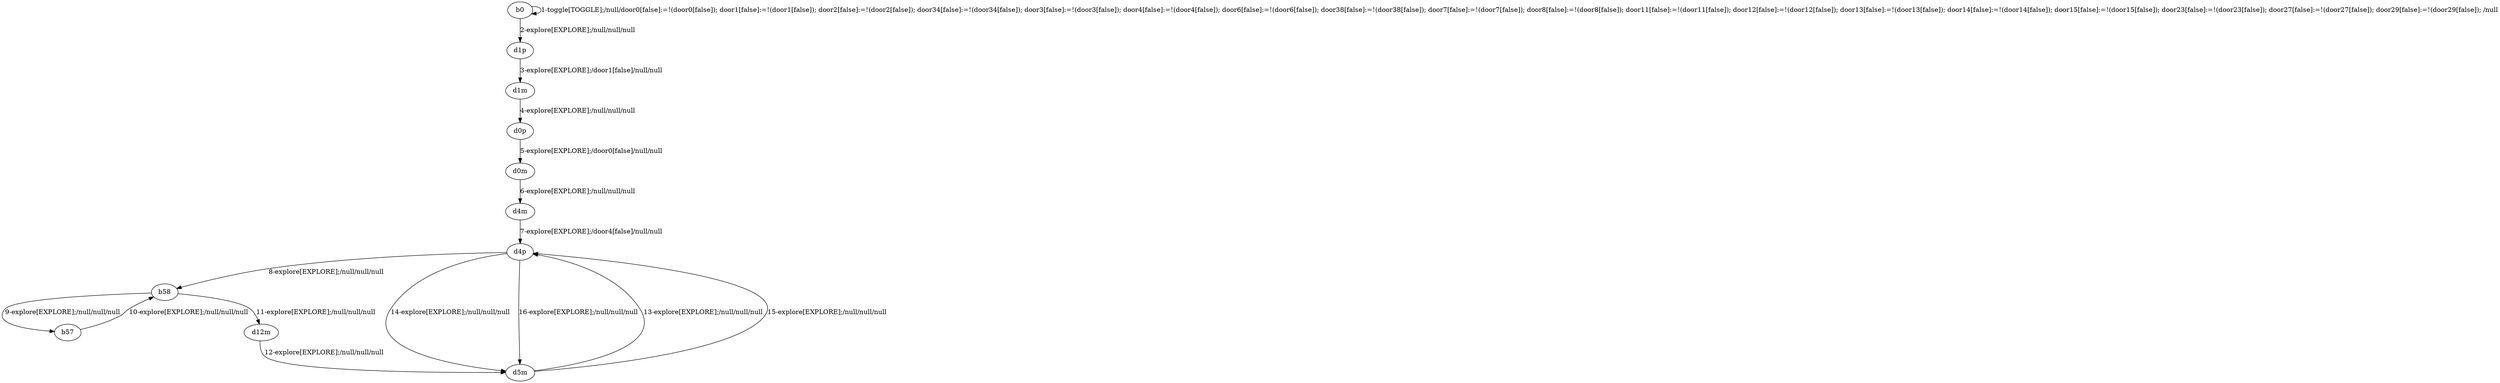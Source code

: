 # Total number of goals covered by this test: 2
# d12m --> d5m
# b58 --> b57

digraph g {
"b0" -> "b0" [label = "1-toggle[TOGGLE];/null/door0[false]:=!(door0[false]); door1[false]:=!(door1[false]); door2[false]:=!(door2[false]); door34[false]:=!(door34[false]); door3[false]:=!(door3[false]); door4[false]:=!(door4[false]); door6[false]:=!(door6[false]); door38[false]:=!(door38[false]); door7[false]:=!(door7[false]); door8[false]:=!(door8[false]); door11[false]:=!(door11[false]); door12[false]:=!(door12[false]); door13[false]:=!(door13[false]); door14[false]:=!(door14[false]); door15[false]:=!(door15[false]); door23[false]:=!(door23[false]); door27[false]:=!(door27[false]); door29[false]:=!(door29[false]); /null"];
"b0" -> "d1p" [label = "2-explore[EXPLORE];/null/null/null"];
"d1p" -> "d1m" [label = "3-explore[EXPLORE];/door1[false]/null/null"];
"d1m" -> "d0p" [label = "4-explore[EXPLORE];/null/null/null"];
"d0p" -> "d0m" [label = "5-explore[EXPLORE];/door0[false]/null/null"];
"d0m" -> "d4m" [label = "6-explore[EXPLORE];/null/null/null"];
"d4m" -> "d4p" [label = "7-explore[EXPLORE];/door4[false]/null/null"];
"d4p" -> "b58" [label = "8-explore[EXPLORE];/null/null/null"];
"b58" -> "b57" [label = "9-explore[EXPLORE];/null/null/null"];
"b57" -> "b58" [label = "10-explore[EXPLORE];/null/null/null"];
"b58" -> "d12m" [label = "11-explore[EXPLORE];/null/null/null"];
"d12m" -> "d5m" [label = "12-explore[EXPLORE];/null/null/null"];
"d5m" -> "d4p" [label = "13-explore[EXPLORE];/null/null/null"];
"d4p" -> "d5m" [label = "14-explore[EXPLORE];/null/null/null"];
"d5m" -> "d4p" [label = "15-explore[EXPLORE];/null/null/null"];
"d4p" -> "d5m" [label = "16-explore[EXPLORE];/null/null/null"];
}